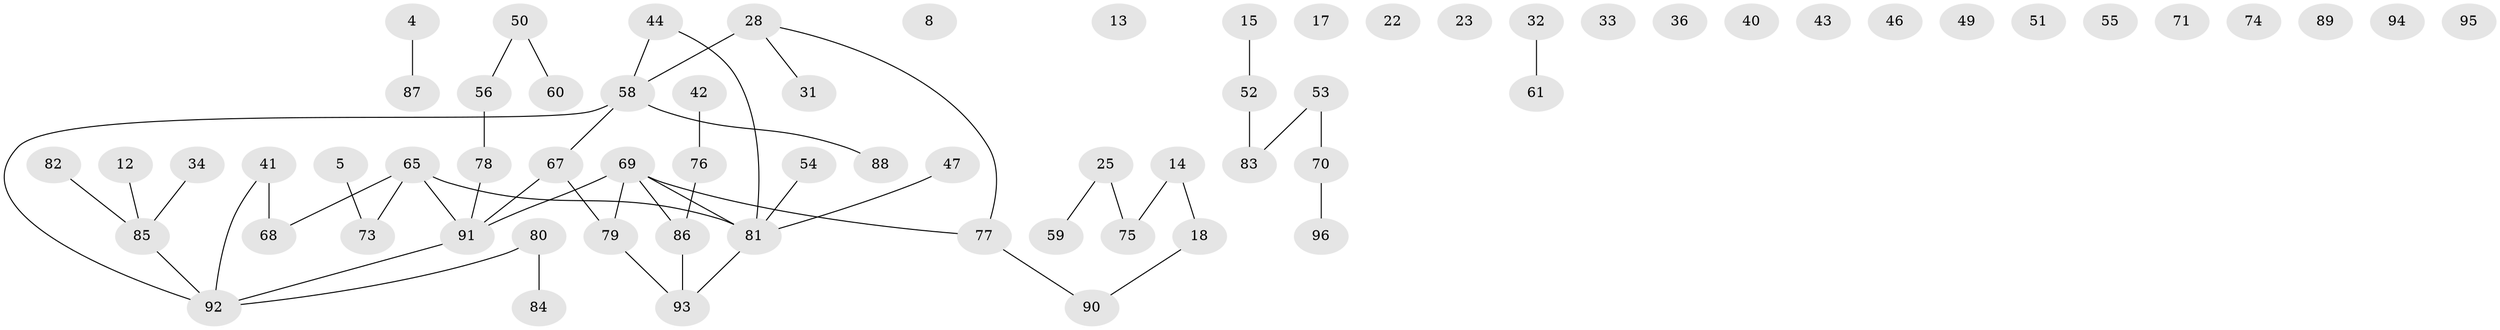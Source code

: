 // original degree distribution, {4: 0.0625, 1: 0.25, 3: 0.16666666666666666, 0: 0.1875, 2: 0.2916666666666667, 5: 0.041666666666666664}
// Generated by graph-tools (version 1.1) at 2025/43/03/04/25 21:43:10]
// undirected, 67 vertices, 53 edges
graph export_dot {
graph [start="1"]
  node [color=gray90,style=filled];
  4;
  5;
  8;
  12;
  13;
  14;
  15;
  17;
  18;
  22;
  23;
  25;
  28;
  31;
  32;
  33;
  34;
  36;
  40;
  41 [super="+6"];
  42;
  43;
  44;
  46;
  47;
  49;
  50;
  51;
  52;
  53;
  54;
  55;
  56 [super="+9"];
  58 [super="+1"];
  59;
  60;
  61;
  65 [super="+11+19+39+48"];
  67 [super="+29"];
  68;
  69 [super="+16+35+45"];
  70;
  71;
  73;
  74;
  75;
  76;
  77 [super="+27+37"];
  78;
  79;
  80 [super="+63"];
  81 [super="+10+38+62"];
  82;
  83 [super="+7"];
  84;
  85;
  86;
  87;
  88;
  89;
  90;
  91 [super="+20+57+72"];
  92 [super="+64+66"];
  93 [super="+26"];
  94;
  95;
  96;
  4 -- 87;
  5 -- 73;
  12 -- 85;
  14 -- 18;
  14 -- 75;
  15 -- 52;
  18 -- 90;
  25 -- 59;
  25 -- 75;
  28 -- 31;
  28 -- 58 [weight=2];
  28 -- 77;
  32 -- 61;
  34 -- 85;
  41 -- 68 [weight=2];
  41 -- 92;
  42 -- 76;
  44 -- 58;
  44 -- 81;
  47 -- 81;
  50 -- 60;
  50 -- 56;
  52 -- 83;
  53 -- 70;
  53 -- 83;
  54 -- 81;
  56 -- 78;
  58 -- 67;
  58 -- 88;
  58 -- 92;
  65 -- 73;
  65 -- 81;
  65 -- 68;
  65 -- 91;
  67 -- 79;
  67 -- 91;
  69 -- 79;
  69 -- 81 [weight=2];
  69 -- 77;
  69 -- 86;
  69 -- 91 [weight=2];
  70 -- 96;
  76 -- 86;
  77 -- 90;
  78 -- 91;
  79 -- 93;
  80 -- 84;
  80 -- 92;
  81 -- 93;
  82 -- 85;
  85 -- 92;
  86 -- 93;
  91 -- 92;
}
